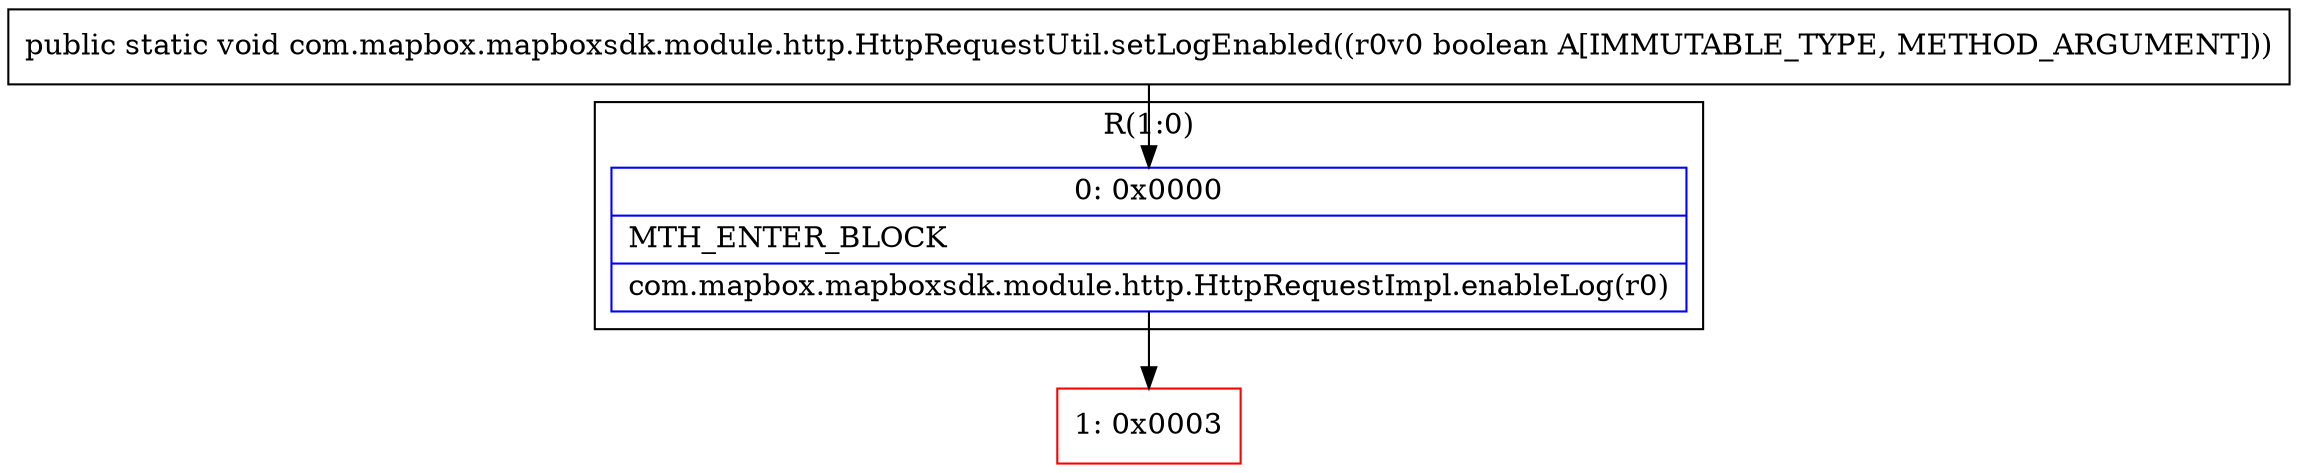 digraph "CFG forcom.mapbox.mapboxsdk.module.http.HttpRequestUtil.setLogEnabled(Z)V" {
subgraph cluster_Region_737086750 {
label = "R(1:0)";
node [shape=record,color=blue];
Node_0 [shape=record,label="{0\:\ 0x0000|MTH_ENTER_BLOCK\l|com.mapbox.mapboxsdk.module.http.HttpRequestImpl.enableLog(r0)\l}"];
}
Node_1 [shape=record,color=red,label="{1\:\ 0x0003}"];
MethodNode[shape=record,label="{public static void com.mapbox.mapboxsdk.module.http.HttpRequestUtil.setLogEnabled((r0v0 boolean A[IMMUTABLE_TYPE, METHOD_ARGUMENT])) }"];
MethodNode -> Node_0;
Node_0 -> Node_1;
}

